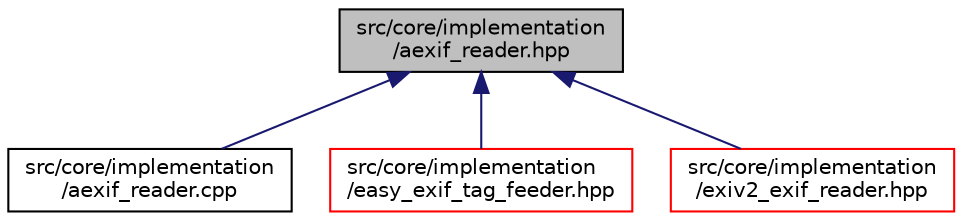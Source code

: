 digraph "src/core/implementation/aexif_reader.hpp"
{
 // LATEX_PDF_SIZE
  edge [fontname="Helvetica",fontsize="10",labelfontname="Helvetica",labelfontsize="10"];
  node [fontname="Helvetica",fontsize="10",shape=record];
  Node1 [label="src/core/implementation\l/aexif_reader.hpp",height=0.2,width=0.4,color="black", fillcolor="grey75", style="filled", fontcolor="black",tooltip=" "];
  Node1 -> Node2 [dir="back",color="midnightblue",fontsize="10",style="solid",fontname="Helvetica"];
  Node2 [label="src/core/implementation\l/aexif_reader.cpp",height=0.2,width=0.4,color="black", fillcolor="white", style="filled",URL="$aexif__reader_8cpp.html",tooltip=" "];
  Node1 -> Node3 [dir="back",color="midnightblue",fontsize="10",style="solid",fontname="Helvetica"];
  Node3 [label="src/core/implementation\l/easy_exif_tag_feeder.hpp",height=0.2,width=0.4,color="red", fillcolor="white", style="filled",URL="$easy__exif__tag__feeder_8hpp.html",tooltip=" "];
  Node1 -> Node5 [dir="back",color="midnightblue",fontsize="10",style="solid",fontname="Helvetica"];
  Node5 [label="src/core/implementation\l/exiv2_exif_reader.hpp",height=0.2,width=0.4,color="red", fillcolor="white", style="filled",URL="$exiv2__exif__reader_8hpp.html",tooltip=" "];
}
